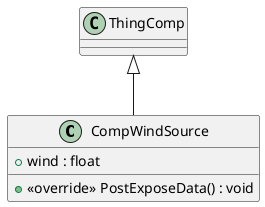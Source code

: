 @startuml
class CompWindSource {
    + wind : float
    + <<override>> PostExposeData() : void
}
ThingComp <|-- CompWindSource
@enduml
